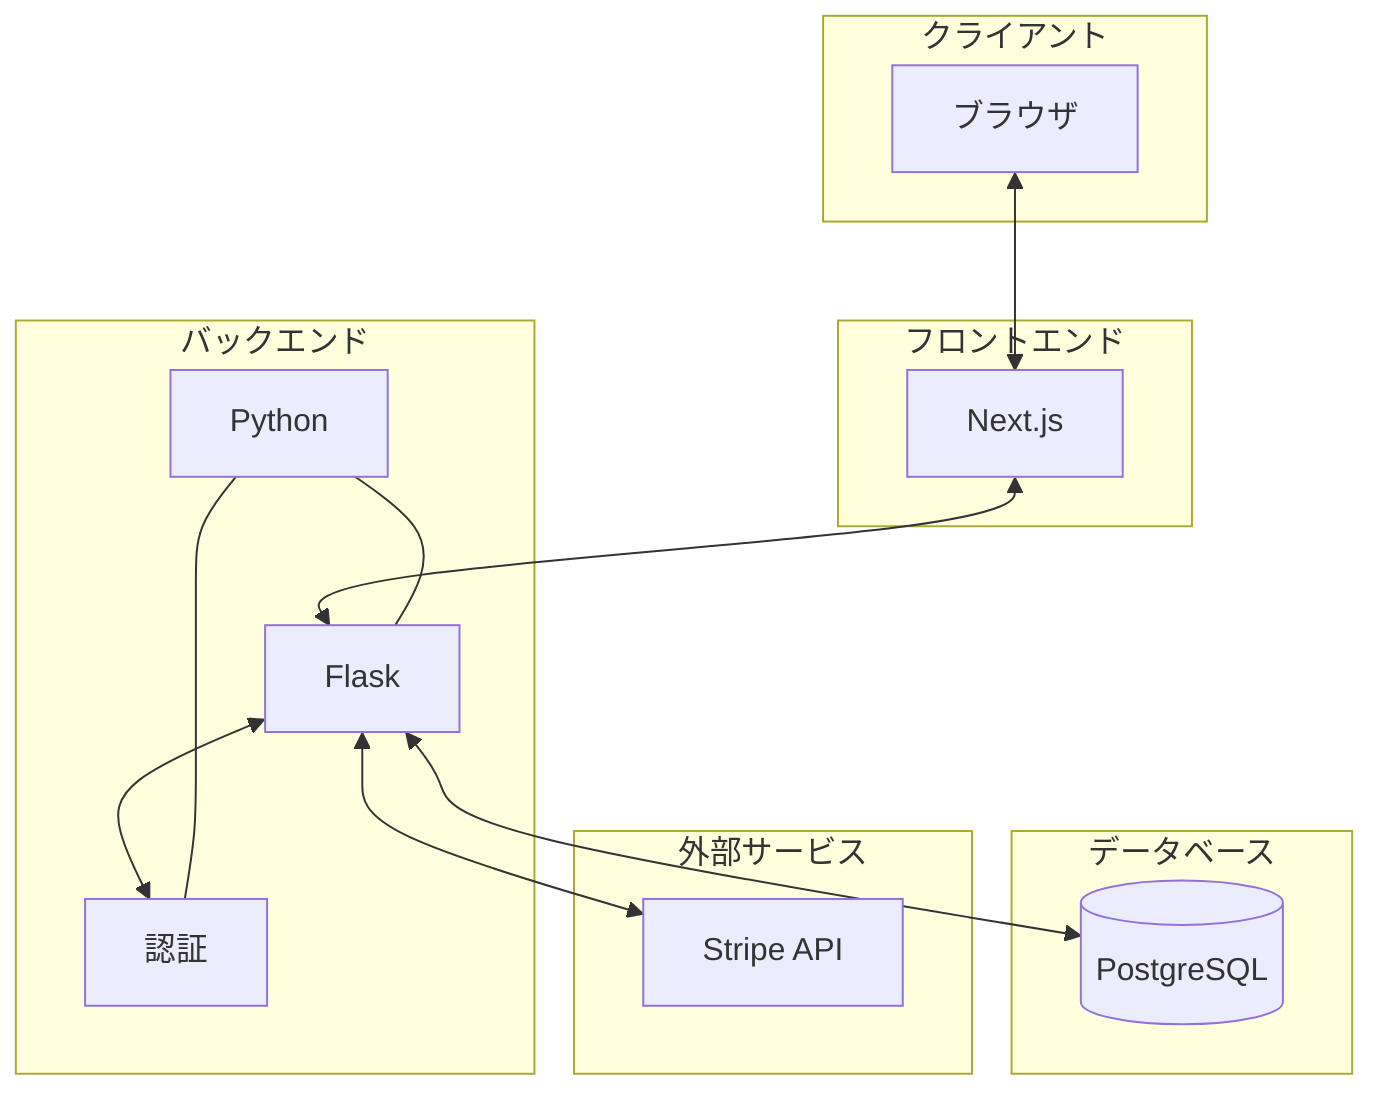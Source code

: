 graph TB
    subgraph "クライアント"
        A[ブラウザ]
    end

    subgraph "フロントエンド"
        B[Next.js]
    end

    subgraph "バックエンド"
        C[Flask]
        D[認証]
        G[Python]
    end

    subgraph "データベース"
        E[(PostgreSQL)]
    end

    subgraph "外部サービス"
        F[Stripe API]
    end

    A <--> B
    B <--> C
    C <--> D
    C <--> E
    C <--> F
    G --- C
    G --- D